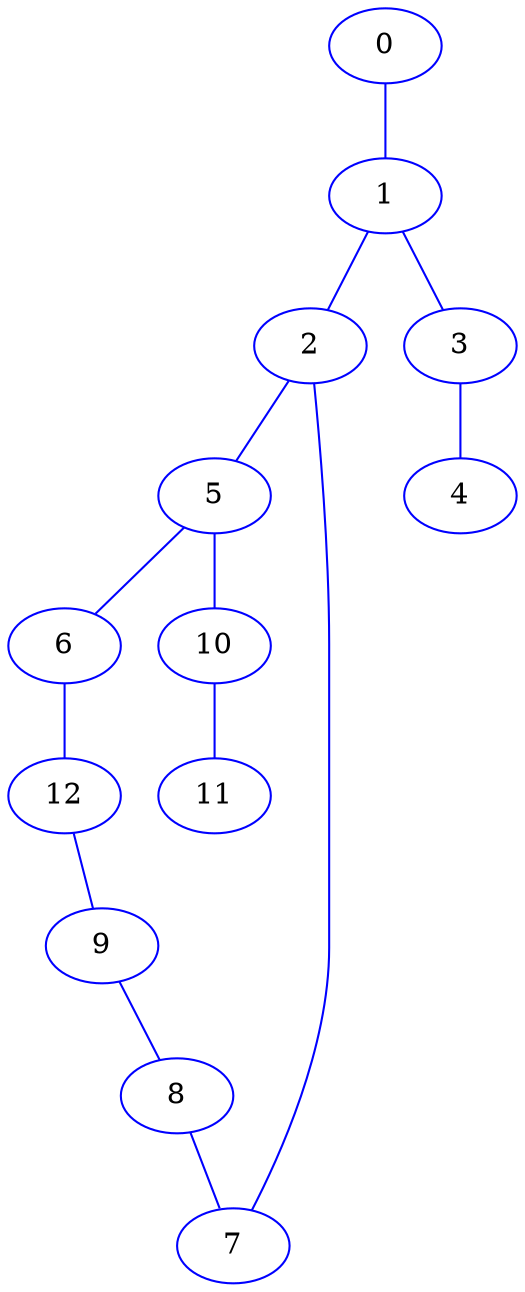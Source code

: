 strict graph "" {
	0	[color=blue];
	1	[color=blue];
	0 -- 1	[color=blue];
	2	[color=blue];
	1 -- 2	[color=blue];
	3	[color=blue];
	1 -- 3	[color=blue];
	5	[color=blue];
	2 -- 5	[color=blue];
	7	[color=blue];
	2 -- 7	[color=blue];
	4	[color=blue];
	3 -- 4	[color=blue];
	6	[color=blue];
	5 -- 6	[color=blue];
	10	[color=blue];
	5 -- 10	[color=blue];
	12	[color=blue];
	6 -- 12	[color=blue];
	11	[color=blue];
	10 -- 11	[color=blue];
	9	[color=blue];
	12 -- 9	[color=blue];
	8	[color=blue];
	9 -- 8	[color=blue];
	8 -- 7	[color=blue];
}
